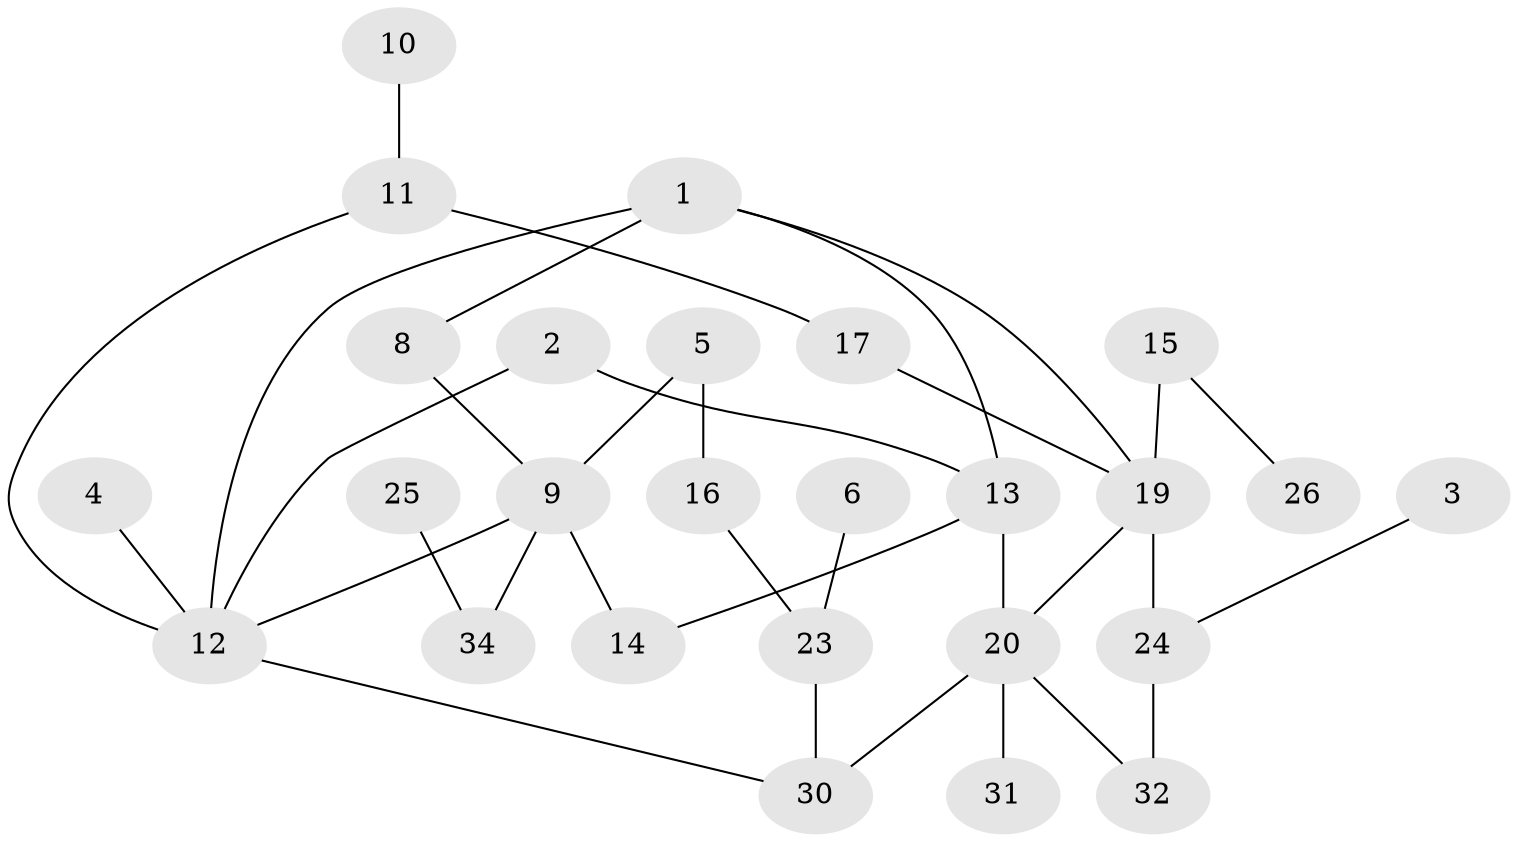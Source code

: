 // original degree distribution, {2: 0.23255813953488372, 3: 0.23255813953488372, 1: 0.3023255813953488, 5: 0.046511627906976744, 0: 0.06976744186046512, 4: 0.10465116279069768, 6: 0.011627906976744186}
// Generated by graph-tools (version 1.1) at 2025/48/03/04/25 22:48:24]
// undirected, 26 vertices, 33 edges
graph export_dot {
  node [color=gray90,style=filled];
  1;
  2;
  3;
  4;
  5;
  6;
  8;
  9;
  10;
  11;
  12;
  13;
  14;
  15;
  16;
  17;
  19;
  20;
  23;
  24;
  25;
  26;
  30;
  31;
  32;
  34;
  1 -- 8 [weight=1.0];
  1 -- 12 [weight=2.0];
  1 -- 13 [weight=1.0];
  1 -- 19 [weight=2.0];
  2 -- 12 [weight=2.0];
  2 -- 13 [weight=1.0];
  3 -- 24 [weight=1.0];
  4 -- 12 [weight=4.0];
  5 -- 9 [weight=1.0];
  5 -- 16 [weight=1.0];
  6 -- 23 [weight=1.0];
  8 -- 9 [weight=2.0];
  9 -- 12 [weight=2.0];
  9 -- 14 [weight=1.0];
  9 -- 34 [weight=1.0];
  10 -- 11 [weight=1.0];
  11 -- 12 [weight=1.0];
  11 -- 17 [weight=1.0];
  12 -- 30 [weight=1.0];
  13 -- 14 [weight=1.0];
  13 -- 20 [weight=1.0];
  15 -- 19 [weight=2.0];
  15 -- 26 [weight=1.0];
  16 -- 23 [weight=1.0];
  17 -- 19 [weight=1.0];
  19 -- 20 [weight=1.0];
  19 -- 24 [weight=1.0];
  20 -- 30 [weight=1.0];
  20 -- 31 [weight=1.0];
  20 -- 32 [weight=1.0];
  23 -- 30 [weight=1.0];
  24 -- 32 [weight=1.0];
  25 -- 34 [weight=1.0];
}
